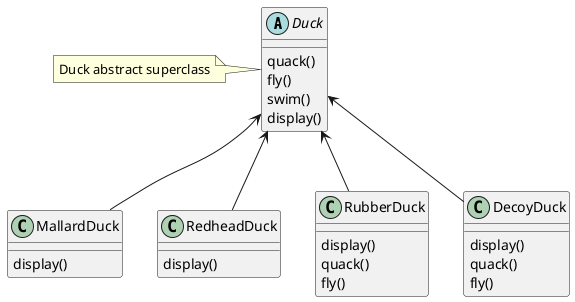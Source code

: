 @startuml
abstract class  "Duck" {
    {method} quack()
    {method} fly()
    {method} swim()
    {method} display()
}
note left: Duck abstract superclass

class "MallardDuck" {
    {method} display()
}

class "RedheadDuck" {
    {method} display()
}

class "RubberDuck" {
    {method} display()
    {method} quack()
    {method} fly()
}

class "DecoyDuck" {
    {method} display()
    {method} quack()
    {method} fly()
}

Duck <-- MallardDuck
Duck <-- RedheadDuck
Duck <-- RubberDuck
Duck <-- DecoyDuck

@enduml